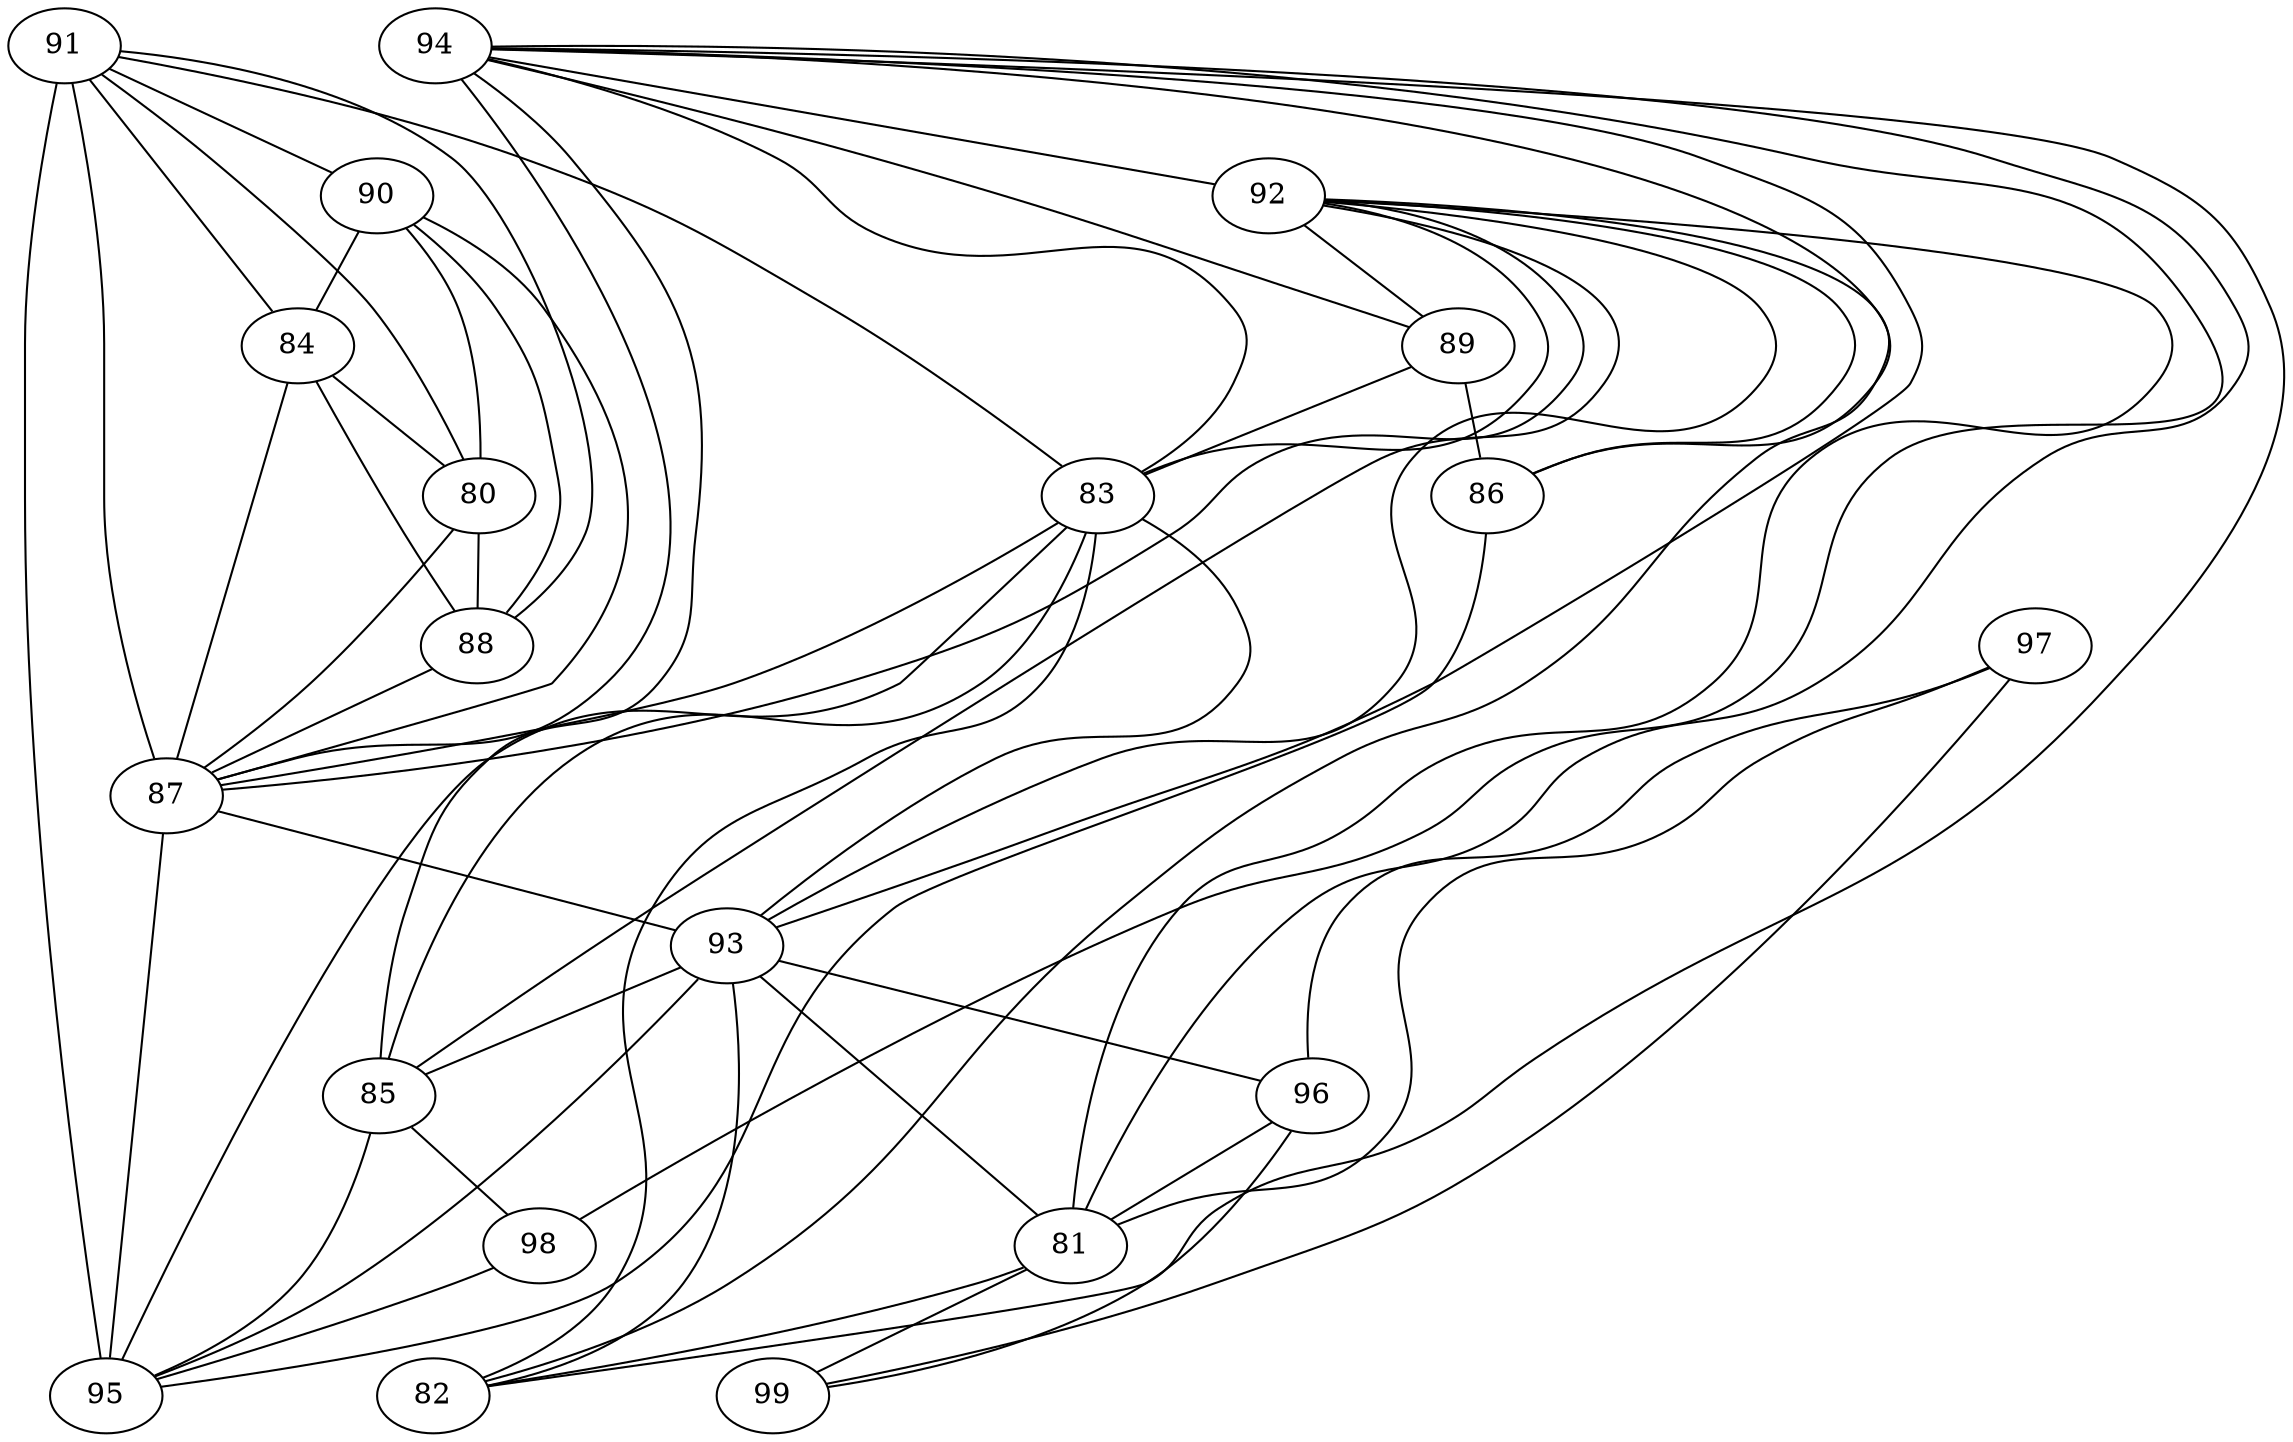strict graph "" {
	94 -- 92	 [weight=0.7937326066200989];
	94 -- 89	 [weight=0.703540772488135];
	94 -- 86	 [weight=0.5640480921607701];
	94 -- 83	 [weight=0.6273780305681391];
	94 -- 87	 [weight=0.2730713469232454];
	94 -- 93	 [weight=0.5074188082561891];
	94 -- 85	 [weight=0.44379363439193353];
	94 -- 81	 [weight=0.3504192195695088];
	94 -- 98	 [weight=0.30488758852945913];
	94 -- 82	 [weight=0.3223695015636433];
	92 -- 89	 [weight=0.38282236127281044];
	92 -- 86	 [weight=0.32411401293332404];
	92 -- 83	 [weight=0.6206832081024467];
	92 -- 87	 [weight=0.2563238110377649];
	92 -- 93	 [weight=0.4912246231596745];
	92 -- 85	 [weight=0.3947404305629743];
	92 -- 81	 [weight=0.3351477540559904];
	92 -- 82	 [weight=0.3491197563266094];
	89 -- 86	 [weight=0.6533446756889304];
	89 -- 83	 [weight=0.3398674394441552];
	91 -- 90	 [weight=0.674498960592863];
	91 -- 84	 [weight=0.6422256867839843];
	91 -- 80	 [weight=0.6688445126272984];
	91 -- 83	 [weight=0.2635972171473815];
	91 -- 88	 [weight=0.5871127151591693];
	91 -- 87	 [weight=0.5853991397721007];
	91 -- 95	 [weight=0.2851113710319786];
	90 -- 84	 [weight=0.6305562146371326];
	90 -- 80	 [weight=0.3971636051317228];
	90 -- 88	 [weight=0.44521038305367544];
	90 -- 87	 [weight=0.44514935948643275];
	84 -- 80	 [weight=0.6738394207445968];
	84 -- 88	 [weight=0.44052188266224207];
	84 -- 87	 [weight=0.33910632857994316];
	80 -- 88	 [weight=0.37634099423858275];
	80 -- 87	 [weight=0.35462283967186287];
	86 -- 95	 [weight=0.3961221991486405];
	83 -- 87	 [weight=0.31414150653298556];
	83 -- 93	 [weight=0.4950759151798202];
	83 -- 85	 [weight=0.3030215285374719];
	83 -- 95	 [weight=0.2801592787859436];
	83 -- 82	 [weight=0.28189586675535944];
	88 -- 87	 [weight=0.3947611859038377];
	87 -- 93	 [weight=0.2784662873398645];
	87 -- 95	 [weight=0.2901693507391624];
	93 -- 85	 [weight=0.29266144325580334];
	93 -- 96	 [weight=0.26803596232308907];
	93 -- 81	 [weight=0.30920770784795504];
	93 -- 95	 [weight=0.28363650817756525];
	93 -- 82	 [weight=0.3460504120542331];
	85 -- 98	 [weight=0.399776439473789];
	85 -- 95	 [weight=0.2779938113090315];
	97 -- 96	 [weight=0.43189812658725596];
	97 -- 81	 [weight=0.3609155156366056];
	97 -- 99	 [weight=0.3666983104861014];
	96 -- 81	 [weight=0.35699266450260075];
	96 -- 99	 [weight=0.29215681285537454];
	81 -- 99	 [weight=0.4130199010156252];
	81 -- 82	 [weight=0.2506982789962658];
	98 -- 95	 [weight=0.3280491936112595];
}
